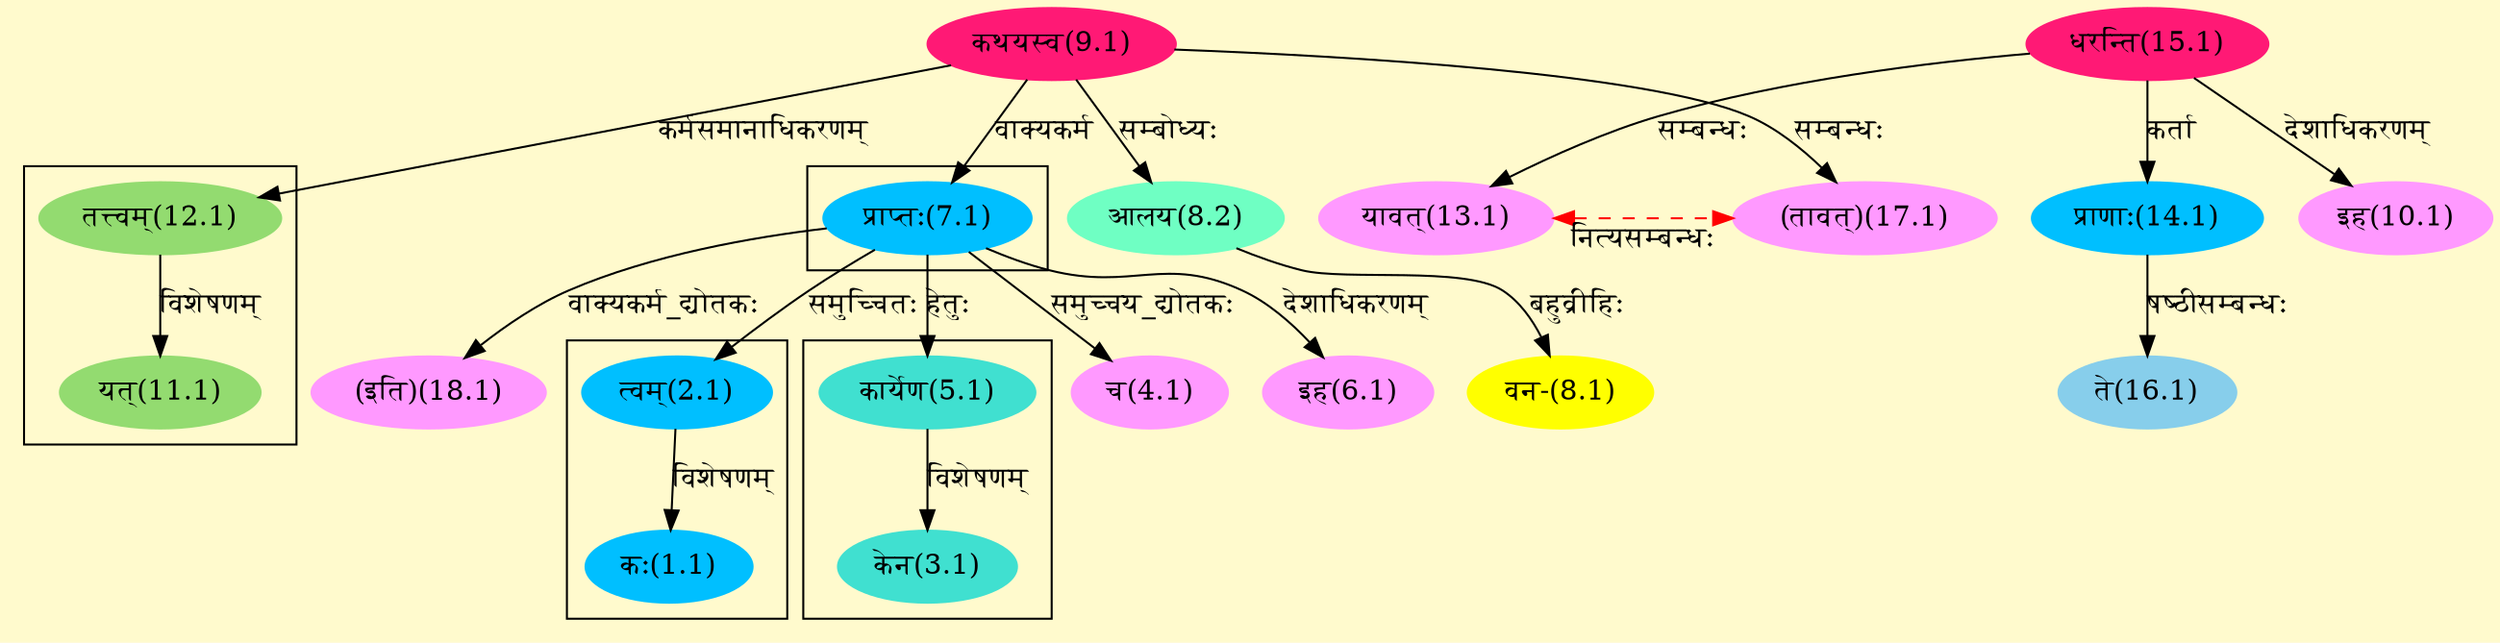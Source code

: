 digraph G{
rankdir=BT;
 compound=true;
 bgcolor="lemonchiffon1";

subgraph cluster_1{
Node1_1 [style=filled, color="#00BFFF" label = "कः(1.1)"]
Node2_1 [style=filled, color="#00BFFF" label = "त्वम्(2.1)"]

}

subgraph cluster_2{
Node2_1 [style=filled, color="#00BFFF" label = "त्वम्(2.1)"]
Node7_1 [style=filled, color="#00BFFF" label = "प्राप्तः(7.1)"]

}

subgraph cluster_3{
Node3_1 [style=filled, color="#40E0D0" label = "केन(3.1)"]
Node5_1 [style=filled, color="#40E0D0" label = "कार्येण(5.1)"]

}

subgraph cluster_4{
Node11_1 [style=filled, color="#93DB70" label = "यत्(11.1)"]
Node12_1 [style=filled, color="#93DB70" label = "तत्त्वम्(12.1)"]

}
Node4_1 [style=filled, color="#FF99FF" label = "च(4.1)"]
Node7_1 [style=filled, color="#00BFFF" label = "प्राप्तः(7.1)"]
Node5_1 [style=filled, color="#40E0D0" label = "कार्येण(5.1)"]
Node6_1 [style=filled, color="#FF99FF" label = "इह(6.1)"]
Node9_1 [style=filled, color="#FF1975" label = "कथयस्व(9.1)"]
Node8_1 [style=filled, color="#FFFF00" label = "वन-(8.1)"]
Node8_2 [style=filled, color="#6FFFC3" label = "आलय(8.2)"]
Node [style=filled, color="" label = "()"]
Node10_1 [style=filled, color="#FF99FF" label = "इह(10.1)"]
Node15_1 [style=filled, color="#FF1975" label = "धरन्ति(15.1)"]
Node12_1 [style=filled, color="#93DB70" label = "तत्त्वम्(12.1)"]
Node13_1 [style=filled, color="#FF99FF" label = "यावत्(13.1)"]
Node17_1 [style=filled, color="#FF99FF" label = "(तावत्)(17.1)"]
Node14_1 [style=filled, color="#00BFFF" label = "प्राणाः(14.1)"]
Node16_1 [style=filled, color="#87CEEB" label = "ते(16.1)"]
Node18_1 [style=filled, color="#FF99FF" label = "(इति)(18.1)"]
{rank = same; Node13_1; Node17_1;}
/* Start of Relations section */

Node1_1 -> Node2_1 [  label="विशेषणम्"  dir="back" ]
Node2_1 -> Node7_1 [  label="समुच्चितः"  dir="back" ]
Node3_1 -> Node5_1 [  label="विशेषणम्"  dir="back" ]
Node4_1 -> Node7_1 [  label="समुच्चय_द्योतकः"  dir="back" ]
Node5_1 -> Node7_1 [  label="हेतुः"  dir="back" ]
Node6_1 -> Node7_1 [  label="देशाधिकरणम्"  dir="back" ]
Node7_1 -> Node9_1 [  label="वाक्यकर्म"  dir="back" ]
Node8_1 -> Node8_2 [  label="बहुव्रीहिः"  dir="back" ]
Node8_2 -> Node9_1 [  label="सम्बोध्यः"  dir="back" ]
Node10_1 -> Node15_1 [  label="देशाधिकरणम्"  dir="back" ]
Node11_1 -> Node12_1 [  label="विशेषणम्"  dir="back" ]
Node12_1 -> Node9_1 [  label="कर्मसमानाधिकरणम्"  dir="back" ]
Node13_1 -> Node15_1 [  label="सम्बन्धः"  dir="back" ]
Node13_1 -> Node17_1 [ style=dashed color="red" label="नित्यसम्बन्धः"  dir="both" ]
Node14_1 -> Node15_1 [  label="कर्ता"  dir="back" ]
Node16_1 -> Node14_1 [  label="षष्ठीसम्बन्धः"  dir="back" ]
Node17_1 -> Node9_1 [  label="सम्बन्धः"  dir="back" ]
Node18_1 -> Node7_1 [  label="वाक्यकर्म_द्योतकः"  dir="back" ]
}
